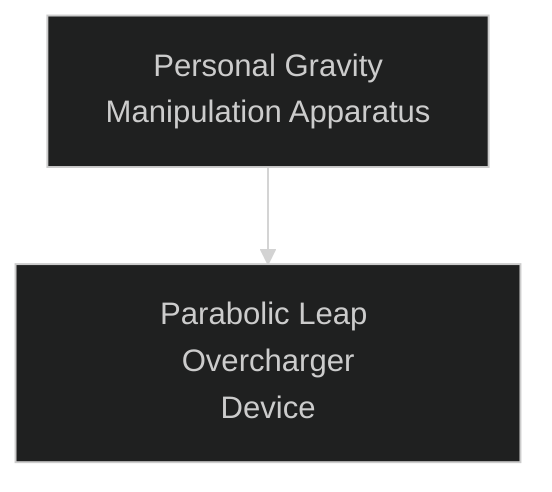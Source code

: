 ---
config:
  theme: dark
---
flowchart TD

    personal_gravity_manipulation_apparatus[Personal Gravity<br>Manipulation Apparatus]
    click personal_gravity_manipulation_apparatus callback "
        Personal Gravity Manipulation Apparatus<br>
        <br>
        Cost: 3 motes<br>
        Installation Cost: 2 motes<br>
        Duration: Scene<br>
        Type: Simple<br>
        Minimum Strength: 2<br>
        Minimum Essence: 2<br>
        Prerequisite Charms: None<br>
        <br>
        This Charm allows the Alchemical Exalted to twist
        gravity in the immediate vicinity, letting him decide where
        &quot;down&quot; is in relation to himself. This allows the Alchemical to
        walk or run along any slope as if it were flat ground, including
        walls and ceilings. The surface that the character stands upon
        is not strengthened in any way. The down-ness only extends a
        lew feet from the soles of the character's shoes. If the character
        jumps too high or is pulled far enough away from a surface, he
        will once again have the same &quot;up&quot; and &quot;down&quot; as the rest of the
        world, quite possibly resulting in serious injury.
        The alternate ability of this Charm allows the Exalted to
        use this Charm to control his own weight, reducing it up to 1/
        8 of normal. The character's movement speed is increased by
        50 percent when he weighs more than half his normal weight
        and increased by 100 percent when he weighs less than half
        his normal weight. Obviously, the Exalt will have difficulty
        running in certain situations, and the Storyteller should call
        for Dexterity + Athletics rolls if he tries to change directions
        quickly or run in strong crosswinds. As with all multipurpose
        Alchemical Charms, the player must state which variation of
        the Charm he wishes to use before spending Essence.
        The Personal Gravitation Apparatus is housed entirely
        in the lower legs.
        "

    parabolic_leap_overcharger_device[Parabolic Leap Overcharger<br>Device]
    personal_gravity_manipulation_apparatus --> parabolic_leap_overcharger_device
    click parabolic_leap_overcharger_device callback "
        Parabolic Leap Overcharger Device<br>
        <br>
        Cost: 2 motes per turn<br>
        Installation Cost: 1 mote<br>
        Duration: Special<br>
        Type: Reflexive<br>
        Minimum Strength: 3<br>
        Minimum Essence: 2<br>
        Prerequisite Charms: Personal Gravity Manipulation Apparatus<br>
        <br>
        The character further reduces his reliance upon the
        strictures of gravity by channeling Essence through his lower
        legs and leaping gracefully through the air, his anima flowing
        from the base of his feet in a brilliant contrail that colors the
        air behind him. The character's ascent is slow but steady,
        allowing him to rise up to Strength x 3 feet per turn and move
        up to Strength x Essence feet horizontally. The character can
        perform any action while airborne and can change his direction
        in mid-air at will. The Parabolic Leap Overcharger
        Device allows the character to attain a total height of no more
        than Strength x 15 feet of height from a surface sturdy enough
        to support his weight. Note that if a character ends the tur
        in the air, she must activate the Parabolic Leap Overcharger
        Device Charm again the next tum or fall to the ground. A
        character can descend any amount of distance safely using the
        Overcharger Device by activating it for a single tum shortly
        before impact, a useful safety device for Alchemicals who
        spend most of their time working in high, exposed areas.
        As an alternate use of this Charm, the character can opt
        to make a quick &quot;bound,&quot; describing a long arc in the span
        of a single turn, covering a distance up to Strength x Essence
        feet high and five times that long. Using the Parabolic
        Overcharger in this manner during successive turns allows
        the character to &quot;leapfrog,&quot; bounding rapidly over terrain.
        The Exalted can attack on the same turn he activates the
        Parabolic Overcharger, but gains no special bonuses for it.
        The components for the Parabolic Overcharger are
        installed on the rear of each leg behind the knee.
        "